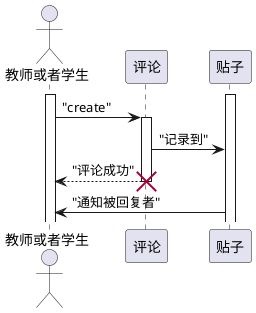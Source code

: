 @startuml

actor "教师或者学生" as User
participant "评论" as Comment
participant "贴子" as Post

activate User
activate Post

User -> Comment: "create"
activate Comment

Comment -> Post: "记录到"
Comment --> User: "评论成功"
destroy Comment

Post -> User: "通知被回复者"
        

@enduml
